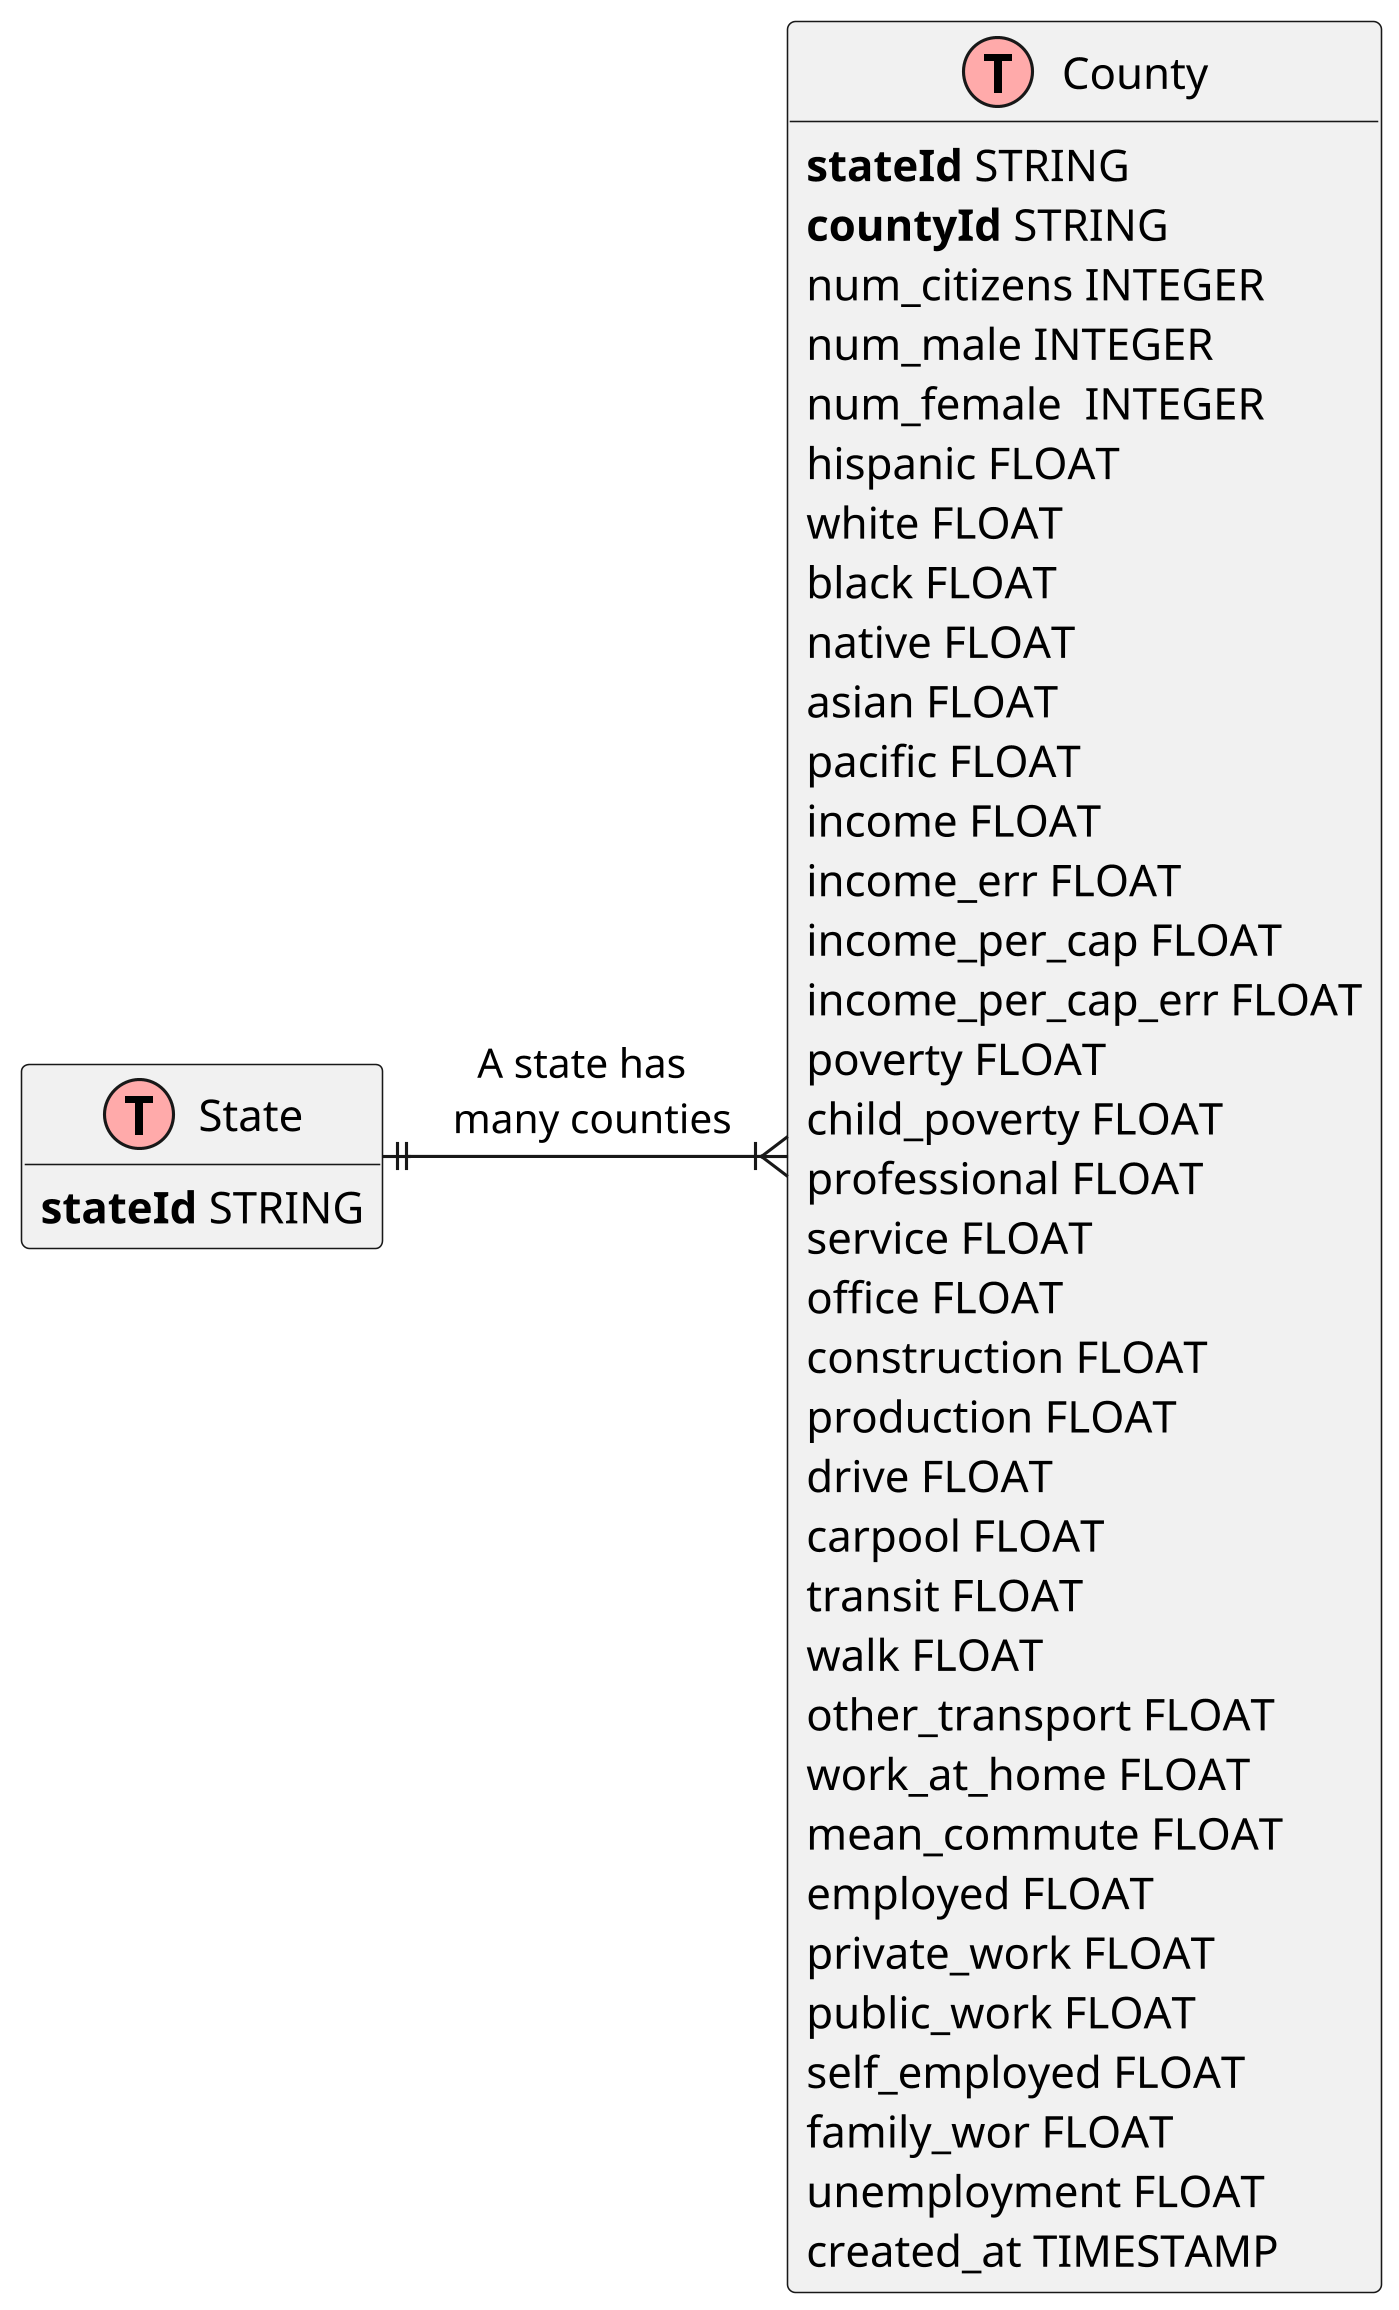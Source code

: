 @startuml
' uncomment the line below if you're using computer with a retina display
 skinparam dpi 300
!define Table(name,desc) class name as "desc" << (T,#FFAAAA) >>
' we use bold for primary key
' green color for unique
' and underscore for not_null
!define primary_key(x) <b>x</b>
!define unique(x) <color:green>x</color>
!define not_null(x) <u>x</u>
' other tags available:
' <i></i>
' <back:COLOR></color>, where color is a color name or html color code
' (#FFAACC)
' see: http://plantuml.com/classes.html#More
hide methods
hide stereotypes

' entities

Table(STATE, "State") {
primary_key(stateId) STRING
}

Table(COUNTY, "County") {
primary_key(stateId) STRING
primary_key(countyId) STRING
num_citizens INTEGER
num_male INTEGER
num_female  INTEGER
hispanic FLOAT
white FLOAT
black FLOAT
native FLOAT
asian FLOAT
pacific FLOAT
income FLOAT
income_err FLOAT
income_per_cap FLOAT
income_per_cap_err FLOAT
poverty FLOAT
child_poverty FLOAT
professional FLOAT
service FLOAT
office FLOAT
construction FLOAT
production FLOAT
drive FLOAT
carpool FLOAT
transit FLOAT
walk FLOAT
other_transport FLOAT
work_at_home FLOAT
mean_commute FLOAT
employed FLOAT
private_work FLOAT
public_work FLOAT
self_employed FLOAT
family_wor FLOAT
unemployment FLOAT
created_at TIMESTAMP
}



' relationships
' one to many relationship
STATE ||-right-|{ COUNTY : "A state has \n many counties"
@enduml